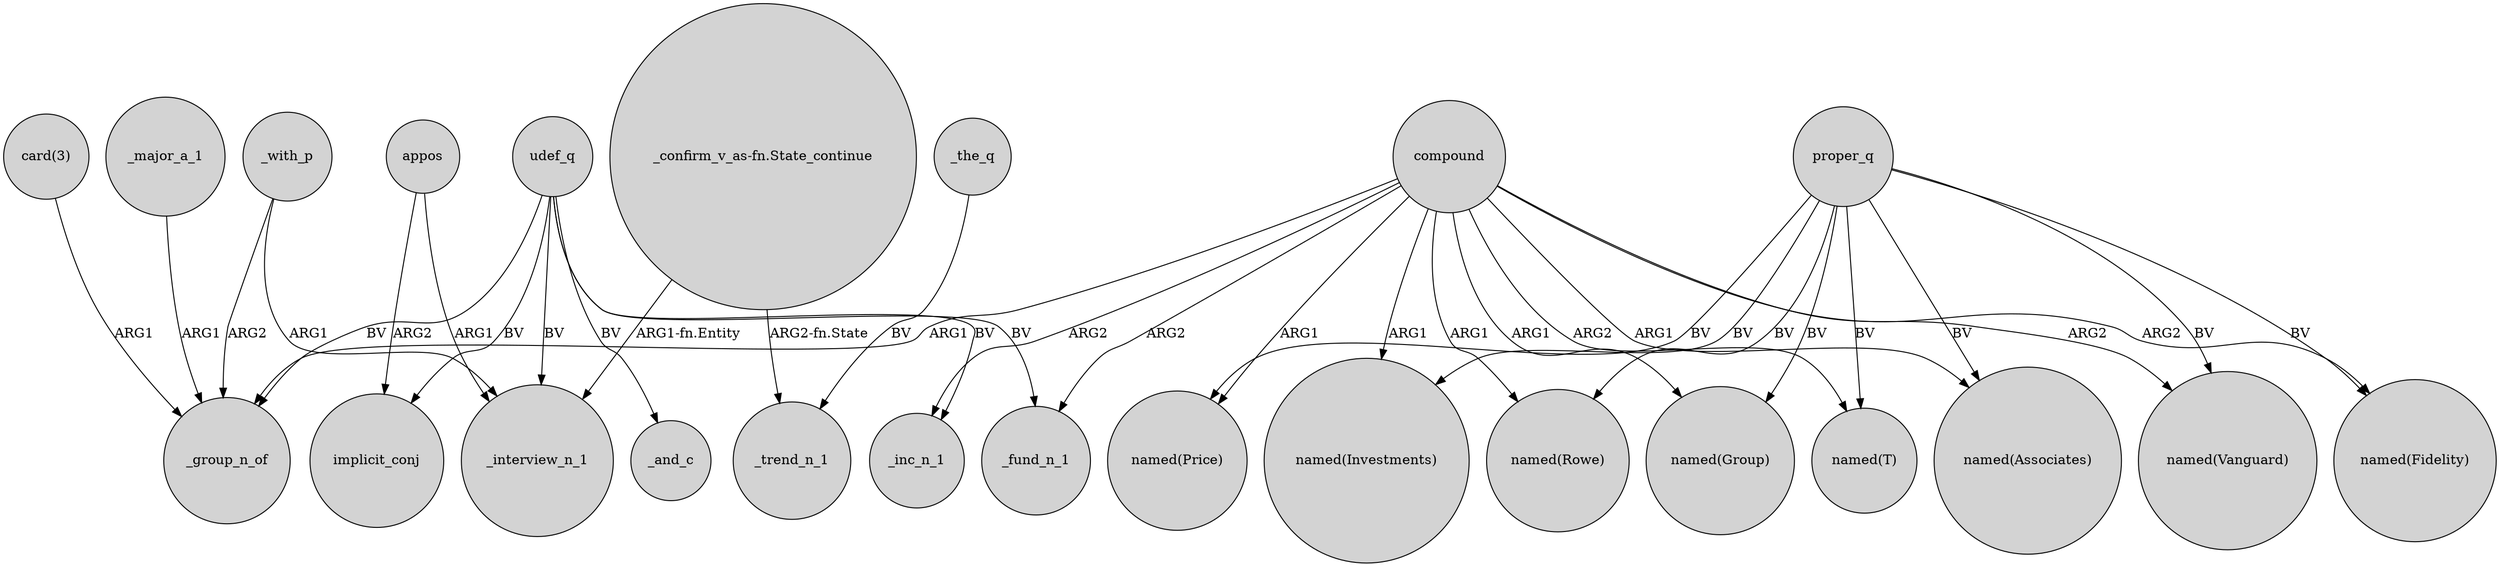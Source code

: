 digraph {
	node [shape=circle style=filled]
	"card(3)" -> _group_n_of [label=ARG1]
	compound -> _fund_n_1 [label=ARG2]
	udef_q -> _group_n_of [label=BV]
	compound -> "named(Associates)" [label=ARG1]
	proper_q -> "named(Investments)" [label=BV]
	proper_q -> "named(Rowe)" [label=BV]
	udef_q -> _fund_n_1 [label=BV]
	compound -> "named(Group)" [label=ARG1]
	compound -> "named(T)" [label=ARG2]
	compound -> "named(Investments)" [label=ARG1]
	udef_q -> _and_c [label=BV]
	proper_q -> "named(Group)" [label=BV]
	_major_a_1 -> _group_n_of [label=ARG1]
	compound -> _group_n_of [label=ARG1]
	compound -> "named(Fidelity)" [label=ARG2]
	_with_p -> _group_n_of [label=ARG2]
	udef_q -> _inc_n_1 [label=BV]
	appos -> implicit_conj [label=ARG2]
	compound -> _inc_n_1 [label=ARG2]
	compound -> "named(Rowe)" [label=ARG1]
	_the_q -> _trend_n_1 [label=BV]
	appos -> _interview_n_1 [label=ARG1]
	compound -> "named(Vanguard)" [label=ARG2]
	proper_q -> "named(Associates)" [label=BV]
	proper_q -> "named(Price)" [label=BV]
	proper_q -> "named(T)" [label=BV]
	compound -> "named(Price)" [label=ARG1]
	"_confirm_v_as-fn.State_continue" -> _trend_n_1 [label="ARG2-fn.State"]
	udef_q -> _interview_n_1 [label=BV]
	_with_p -> _interview_n_1 [label=ARG1]
	proper_q -> "named(Fidelity)" [label=BV]
	udef_q -> implicit_conj [label=BV]
	"_confirm_v_as-fn.State_continue" -> _interview_n_1 [label="ARG1-fn.Entity"]
	proper_q -> "named(Vanguard)" [label=BV]
}
